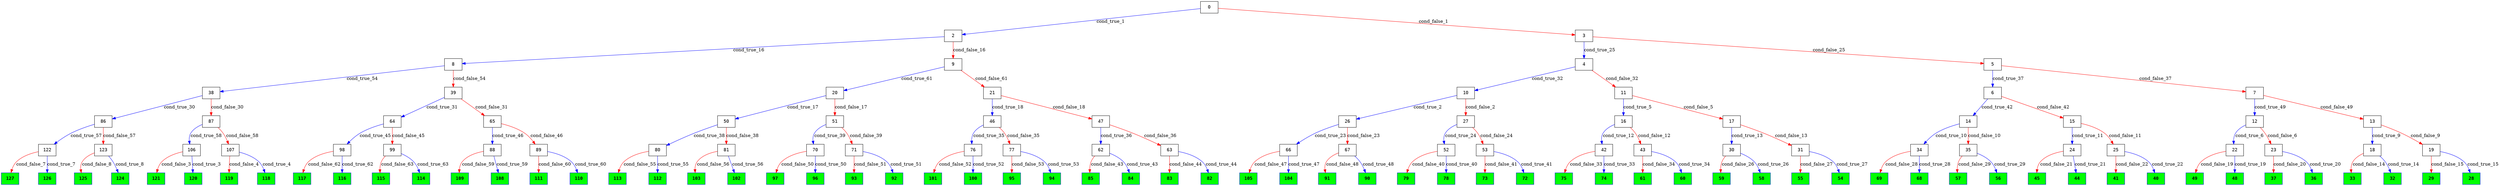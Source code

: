 digraph ExecutionTree {
	node [color=black fontname=Courier height=.5 shape=record]
	97 [color=blue, fillcolor=green, style=filled, fontcolor=black, fontname="Courier-Bold"]
	96 [color=blue, fillcolor=green, style=filled, fontcolor=black, fontname="Courier-Bold"]
	95 [color=blue, fillcolor=green, style=filled, fontcolor=black, fontname="Courier-Bold"]
	94 [color=blue, fillcolor=green, style=filled, fontcolor=black, fontname="Courier-Bold"]
	93 [color=blue, fillcolor=green, style=filled, fontcolor=black, fontname="Courier-Bold"]
	92 [color=blue, fillcolor=green, style=filled, fontcolor=black, fontname="Courier-Bold"]
	91 [color=blue, fillcolor=green, style=filled, fontcolor=black, fontname="Courier-Bold"]
	90 [color=blue, fillcolor=green, style=filled, fontcolor=black, fontname="Courier-Bold"]
	85 [color=blue, fillcolor=green, style=filled, fontcolor=black, fontname="Courier-Bold"]
	84 [color=blue, fillcolor=green, style=filled, fontcolor=black, fontname="Courier-Bold"]
	83 [color=blue, fillcolor=green, style=filled, fontcolor=black, fontname="Courier-Bold"]
	82 [color=blue, fillcolor=green, style=filled, fontcolor=black, fontname="Courier-Bold"]
	79 [color=blue, fillcolor=green, style=filled, fontcolor=black, fontname="Courier-Bold"]
	78 [color=blue, fillcolor=green, style=filled, fontcolor=black, fontname="Courier-Bold"]
	75 [color=blue, fillcolor=green, style=filled, fontcolor=black, fontname="Courier-Bold"]
	74 [color=blue, fillcolor=green, style=filled, fontcolor=black, fontname="Courier-Bold"]
	73 [color=blue, fillcolor=green, style=filled, fontcolor=black, fontname="Courier-Bold"]
	72 [color=blue, fillcolor=green, style=filled, fontcolor=black, fontname="Courier-Bold"]
	69 [color=blue, fillcolor=green, style=filled, fontcolor=black, fontname="Courier-Bold"]
	68 [color=blue, fillcolor=green, style=filled, fontcolor=black, fontname="Courier-Bold"]
	61 [color=blue, fillcolor=green, style=filled, fontcolor=black, fontname="Courier-Bold"]
	60 [color=blue, fillcolor=green, style=filled, fontcolor=black, fontname="Courier-Bold"]
	59 [color=blue, fillcolor=green, style=filled, fontcolor=black, fontname="Courier-Bold"]
	58 [color=blue, fillcolor=green, style=filled, fontcolor=black, fontname="Courier-Bold"]
	57 [color=blue, fillcolor=green, style=filled, fontcolor=black, fontname="Courier-Bold"]
	56 [color=blue, fillcolor=green, style=filled, fontcolor=black, fontname="Courier-Bold"]
	55 [color=blue, fillcolor=green, style=filled, fontcolor=black, fontname="Courier-Bold"]
	54 [color=blue, fillcolor=green, style=filled, fontcolor=black, fontname="Courier-Bold"]
	49 [color=blue, fillcolor=green, style=filled, fontcolor=black, fontname="Courier-Bold"]
	48 [color=blue, fillcolor=green, style=filled, fontcolor=black, fontname="Courier-Bold"]
	45 [color=blue, fillcolor=green, style=filled, fontcolor=black, fontname="Courier-Bold"]
	44 [color=blue, fillcolor=green, style=filled, fontcolor=black, fontname="Courier-Bold"]
	41 [color=blue, fillcolor=green, style=filled, fontcolor=black, fontname="Courier-Bold"]
	40 [color=blue, fillcolor=green, style=filled, fontcolor=black, fontname="Courier-Bold"]
	37 [color=blue, fillcolor=green, style=filled, fontcolor=black, fontname="Courier-Bold"]
	36 [color=blue, fillcolor=green, style=filled, fontcolor=black, fontname="Courier-Bold"]
	33 [color=blue, fillcolor=green, style=filled, fontcolor=black, fontname="Courier-Bold"]
	32 [color=blue, fillcolor=green, style=filled, fontcolor=black, fontname="Courier-Bold"]
	29 [color=blue, fillcolor=green, style=filled, fontcolor=black, fontname="Courier-Bold"]
	28 [color=blue, fillcolor=green, style=filled, fontcolor=black, fontname="Courier-Bold"]
	127 [color=blue, fillcolor=green, style=filled, fontcolor=black, fontname="Courier-Bold"]
	126 [color=blue, fillcolor=green, style=filled, fontcolor=black, fontname="Courier-Bold"]
	125 [color=blue, fillcolor=green, style=filled, fontcolor=black, fontname="Courier-Bold"]
	124 [color=blue, fillcolor=green, style=filled, fontcolor=black, fontname="Courier-Bold"]
	121 [color=blue, fillcolor=green, style=filled, fontcolor=black, fontname="Courier-Bold"]
	120 [color=blue, fillcolor=green, style=filled, fontcolor=black, fontname="Courier-Bold"]
	119 [color=blue, fillcolor=green, style=filled, fontcolor=black, fontname="Courier-Bold"]
	118 [color=blue, fillcolor=green, style=filled, fontcolor=black, fontname="Courier-Bold"]
	117 [color=blue, fillcolor=green, style=filled, fontcolor=black, fontname="Courier-Bold"]
	116 [color=blue, fillcolor=green, style=filled, fontcolor=black, fontname="Courier-Bold"]
	115 [color=blue, fillcolor=green, style=filled, fontcolor=black, fontname="Courier-Bold"]
	114 [color=blue, fillcolor=green, style=filled, fontcolor=black, fontname="Courier-Bold"]
	113 [color=blue, fillcolor=green, style=filled, fontcolor=black, fontname="Courier-Bold"]
	112 [color=blue, fillcolor=green, style=filled, fontcolor=black, fontname="Courier-Bold"]
	111 [color=blue, fillcolor=green, style=filled, fontcolor=black, fontname="Courier-Bold"]
	110 [color=blue, fillcolor=green, style=filled, fontcolor=black, fontname="Courier-Bold"]
	109 [color=blue, fillcolor=green, style=filled, fontcolor=black, fontname="Courier-Bold"]
	108 [color=blue, fillcolor=green, style=filled, fontcolor=black, fontname="Courier-Bold"]
	105 [color=blue, fillcolor=green, style=filled, fontcolor=black, fontname="Courier-Bold"]
	104 [color=blue, fillcolor=green, style=filled, fontcolor=black, fontname="Courier-Bold"]
	103 [color=blue, fillcolor=green, style=filled, fontcolor=black, fontname="Courier-Bold"]
	102 [color=blue, fillcolor=green, style=filled, fontcolor=black, fontname="Courier-Bold"]
	101 [color=blue, fillcolor=green, style=filled, fontcolor=black, fontname="Courier-Bold"]
	100 [color=blue, fillcolor=green, style=filled, fontcolor=black, fontname="Courier-Bold"]
	0 -> 2 [label=cond_true_1 color=blue]
	0 -> 3 [label=cond_false_1 color=red]
	2 -> 8 [label=cond_true_16 color=blue]
	2 -> 9 [label=cond_false_16 color=red]
	3 -> 4 [label=cond_true_25 color=blue]
	3 -> 5 [label=cond_false_25 color=red]
	10 -> 26 [label=cond_true_2 color=blue]
	10 -> 27 [label=cond_false_2 color=red]
	26 -> 66 [label=cond_true_23 color=blue]
	26 -> 67 [label=cond_false_23 color=red]
	27 -> 52 [label=cond_true_24 color=blue]
	27 -> 53 [label=cond_false_24 color=red]
	106 -> 120 [label=cond_true_3 color=blue]
	106 -> 121 [label=cond_false_3 color=red]
	107 -> 118 [label=cond_true_4 color=blue]
	107 -> 119 [label=cond_false_4 color=red]
	11 -> 16 [label=cond_true_5 color=blue]
	11 -> 17 [label=cond_false_5 color=red]
	16 -> 42 [label=cond_true_12 color=blue]
	16 -> 43 [label=cond_false_12 color=red]
	17 -> 30 [label=cond_true_13 color=blue]
	17 -> 31 [label=cond_false_13 color=red]
	12 -> 22 [label=cond_true_6 color=blue]
	12 -> 23 [label=cond_false_6 color=red]
	22 -> 48 [label=cond_true_19 color=blue]
	22 -> 49 [label=cond_false_19 color=red]
	23 -> 36 [label=cond_true_20 color=blue]
	23 -> 37 [label=cond_false_20 color=red]
	122 -> 126 [label=cond_true_7 color=blue]
	122 -> 127 [label=cond_false_7 color=red]
	123 -> 124 [label=cond_true_8 color=blue]
	123 -> 125 [label=cond_false_8 color=red]
	13 -> 18 [label=cond_true_9 color=blue]
	13 -> 19 [label=cond_false_9 color=red]
	18 -> 32 [label=cond_true_14 color=blue]
	18 -> 33 [label=cond_false_14 color=red]
	19 -> 28 [label=cond_true_15 color=blue]
	19 -> 29 [label=cond_false_15 color=red]
	14 -> 34 [label=cond_true_10 color=blue]
	14 -> 35 [label=cond_false_10 color=red]
	34 -> 68 [label=cond_true_28 color=blue]
	34 -> 69 [label=cond_false_28 color=red]
	35 -> 56 [label=cond_true_29 color=blue]
	35 -> 57 [label=cond_false_29 color=red]
	15 -> 24 [label=cond_true_11 color=blue]
	15 -> 25 [label=cond_false_11 color=red]
	24 -> 44 [label=cond_true_21 color=blue]
	24 -> 45 [label=cond_false_21 color=red]
	25 -> 40 [label=cond_true_22 color=blue]
	25 -> 41 [label=cond_false_22 color=red]
	42 -> 74 [label=cond_true_33 color=blue]
	42 -> 75 [label=cond_false_33 color=red]
	43 -> 60 [label=cond_true_34 color=blue]
	43 -> 61 [label=cond_false_34 color=red]
	30 -> 58 [label=cond_true_26 color=blue]
	30 -> 59 [label=cond_false_26 color=red]
	31 -> 54 [label=cond_true_27 color=blue]
	31 -> 55 [label=cond_false_27 color=red]
	8 -> 38 [label=cond_true_54 color=blue]
	8 -> 39 [label=cond_false_54 color=red]
	9 -> 20 [label=cond_true_61 color=blue]
	9 -> 21 [label=cond_false_61 color=red]
	20 -> 50 [label=cond_true_17 color=blue]
	20 -> 51 [label=cond_false_17 color=red]
	50 -> 80 [label=cond_true_38 color=blue]
	50 -> 81 [label=cond_false_38 color=red]
	51 -> 70 [label=cond_true_39 color=blue]
	51 -> 71 [label=cond_false_39 color=red]
	21 -> 46 [label=cond_true_18 color=blue]
	21 -> 47 [label=cond_false_18 color=red]
	46 -> 76 [label=cond_true_35 color=blue]
	46 -> 77 [label=cond_false_35 color=red]
	47 -> 62 [label=cond_true_36 color=blue]
	47 -> 63 [label=cond_false_36 color=red]
	66 -> 104 [label=cond_true_47 color=blue]
	66 -> 105 [label=cond_false_47 color=red]
	67 -> 90 [label=cond_true_48 color=blue]
	67 -> 91 [label=cond_false_48 color=red]
	52 -> 78 [label=cond_true_40 color=blue]
	52 -> 79 [label=cond_false_40 color=red]
	53 -> 72 [label=cond_true_41 color=blue]
	53 -> 73 [label=cond_false_41 color=red]
	4 -> 10 [label=cond_true_32 color=blue]
	4 -> 11 [label=cond_false_32 color=red]
	5 -> 6 [label=cond_true_37 color=blue]
	5 -> 7 [label=cond_false_37 color=red]
	38 -> 86 [label=cond_true_30 color=blue]
	38 -> 87 [label=cond_false_30 color=red]
	86 -> 122 [label=cond_true_57 color=blue]
	86 -> 123 [label=cond_false_57 color=red]
	87 -> 106 [label=cond_true_58 color=blue]
	87 -> 107 [label=cond_false_58 color=red]
	39 -> 64 [label=cond_true_31 color=blue]
	39 -> 65 [label=cond_false_31 color=red]
	64 -> 98 [label=cond_true_45 color=blue]
	64 -> 99 [label=cond_false_45 color=red]
	65 -> 88 [label=cond_true_46 color=blue]
	65 -> 89 [label=cond_false_46 color=red]
	76 -> 100 [label=cond_true_52 color=blue]
	76 -> 101 [label=cond_false_52 color=red]
	77 -> 94 [label=cond_true_53 color=blue]
	77 -> 95 [label=cond_false_53 color=red]
	62 -> 84 [label=cond_true_43 color=blue]
	62 -> 85 [label=cond_false_43 color=red]
	63 -> 82 [label=cond_true_44 color=blue]
	63 -> 83 [label=cond_false_44 color=red]
	6 -> 14 [label=cond_true_42 color=blue]
	6 -> 15 [label=cond_false_42 color=red]
	7 -> 12 [label=cond_true_49 color=blue]
	7 -> 13 [label=cond_false_49 color=red]
	80 -> 112 [label=cond_true_55 color=blue]
	80 -> 113 [label=cond_false_55 color=red]
	81 -> 102 [label=cond_true_56 color=blue]
	81 -> 103 [label=cond_false_56 color=red]
	70 -> 96 [label=cond_true_50 color=blue]
	70 -> 97 [label=cond_false_50 color=red]
	71 -> 92 [label=cond_true_51 color=blue]
	71 -> 93 [label=cond_false_51 color=red]
	98 -> 116 [label=cond_true_62 color=blue]
	98 -> 117 [label=cond_false_62 color=red]
	99 -> 114 [label=cond_true_63 color=blue]
	99 -> 115 [label=cond_false_63 color=red]
	88 -> 108 [label=cond_true_59 color=blue]
	88 -> 109 [label=cond_false_59 color=red]
	89 -> 110 [label=cond_true_60 color=blue]
	89 -> 111 [label=cond_false_60 color=red]
}
